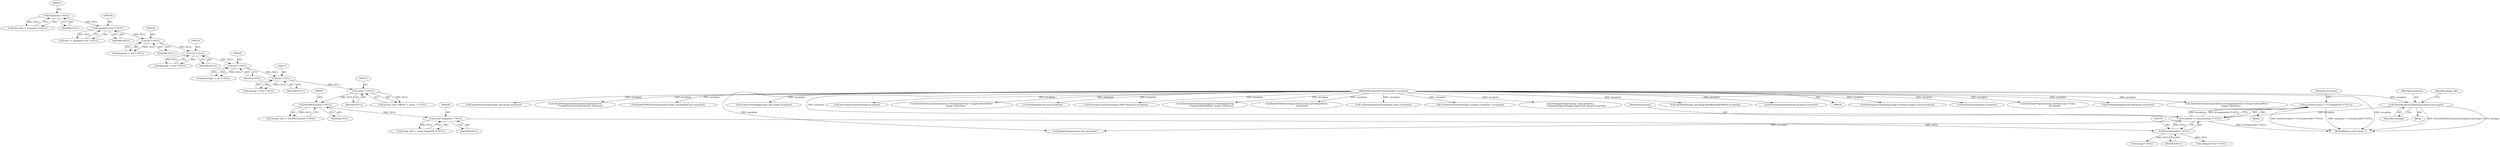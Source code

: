 digraph "0_ImageMagick_16916c8979c32765c542e216b31cee2671b7afe7@API" {
"1000315" [label="(Call,assert(exception != (ExceptionInfo *) NULL))"];
"1000316" [label="(Call,exception != (ExceptionInfo *) NULL)"];
"1000255" [label="(Call,ThrowReaderException((exception),(message)))"];
"1000144" [label="(MethodParameterIn,ExceptionInfo *exception)"];
"1000318" [label="(Call,(ExceptionInfo *) NULL)"];
"1000291" [label="(Call,(const ImageInfo *) NULL)"];
"1000246" [label="(Call,(DCMStreamInfo *) NULL)"];
"1000230" [label="(Call,(ssize_t *) NULL)"];
"1000216" [label="(Call,(int *) NULL)"];
"1000204" [label="(Call,(int *) NULL)"];
"1000192" [label="(Call,(int *) NULL)"];
"1000180" [label="(Call,(int *) NULL)"];
"1000168" [label="(Call,(unsigned char *) NULL)"];
"1000152" [label="(Call,(Quantum *) NULL)"];
"1003491" [label="(Call,SetImageExtent(image,image->columns,image->rows,exception))"];
"1004325" [label="(Call,SetImageGray(image,exception))"];
"1000317" [label="(Identifier,exception)"];
"1000329" [label="(Call,AcquireImage(image_info,exception))"];
"1002459" [label="(Call,SetImageProperty(image,attribute,(char *) data,\n                    exception))"];
"1000194" [label="(Identifier,NULL)"];
"1003512" [label="(Call,SetImageBackgroundColor(image,exception))"];
"1000145" [label="(Block,)"];
"1002587" [label="(Call,ThrowFileException(exception,CorruptImageError,\"UnexpectedEndOfFile\",\n            image->filename))"];
"1000180" [label="(Call,(int *) NULL)"];
"1000226" [label="(Call,stream_info->offsets != (ssize_t *) NULL)"];
"1000232" [label="(Identifier,NULL)"];
"1004422" [label="(Call,AcquireNextImage(image_info,image,exception))"];
"1002938" [label="(Call,ThrowFileException(exception,FileOpenError,\n                \"UnableToCreateTemporaryFile\",filename))"];
"1004272" [label="(Call,ReadDCMPixels(image,&info,stream_info,MagickTrue,exception))"];
"1000256" [label="(Identifier,exception)"];
"1004379" [label="(Call,AcquireNextImage(image_info,image,exception))"];
"1000214" [label="(Call,redmap != (int *) NULL)"];
"1000170" [label="(Identifier,NULL)"];
"1000246" [label="(Call,(DCMStreamInfo *) NULL)"];
"1000255" [label="(Call,ThrowReaderException((exception),(message)))"];
"1004131" [label="(Call,SyncAuthenticPixels(image,exception))"];
"1000257" [label="(Identifier,message)"];
"1000154" [label="(Identifier,NULL)"];
"1000290" [label="(Identifier,image_info)"];
"1000291" [label="(Call,(const ImageInfo *) NULL)"];
"1004341" [label="(Call,ThrowFileException(exception,CorruptImageError,\"UnexpectedEndOfFile\",\n            image->filename))"];
"1000178" [label="(Call,graymap != (int *) NULL)"];
"1003013" [label="(Call,ReadImage(read_info,exception))"];
"1000166" [label="(Call,data != (unsigned char *) NULL)"];
"1000148" [label="(Call,info.scale != (Quantum *) NULL)"];
"1000318" [label="(Call,(ExceptionInfo *) NULL)"];
"1000192" [label="(Call,(int *) NULL)"];
"1000244" [label="(Call,stream_info != (DCMStreamInfo *) NULL)"];
"1000168" [label="(Call,(unsigned char *) NULL)"];
"1004331" [label="(Call,SetImageColorspace(image,GRAYColorspace,exception))"];
"1000146" [label="(Block,)"];
"1002963" [label="(Call,ThrowFileException(exception,CorruptImageError,\n                  \"UnexpectedEndOfFile\",image->filename))"];
"1000289" [label="(Call,image_info != (const ImageInfo *) NULL)"];
"1000190" [label="(Call,bluemap != (int *) NULL)"];
"1004316" [label="(Call,ReadDCMPixels(image,&info,stream_info,MagickFalse,\n                exception))"];
"1004568" [label="(MethodReturn,static Image *)"];
"1000315" [label="(Call,assert(exception != (ExceptionInfo *) NULL))"];
"1000324" [label="(Identifier,exception)"];
"1003548" [label="(Call,AcquireImageColormap(image,colors,exception))"];
"1000202" [label="(Call,greenmap != (int *) NULL)"];
"1004040" [label="(Call,GetAuthenticPixels(image,0,y,image->columns,1,exception))"];
"1000349" [label="(Call,(Image *) NULL)"];
"1000320" [label="(Identifier,NULL)"];
"1000218" [label="(Identifier,NULL)"];
"1000316" [label="(Call,exception != (ExceptionInfo *) NULL)"];
"1000248" [label="(Identifier,NULL)"];
"1000182" [label="(Identifier,NULL)"];
"1003038" [label="(Call,SetImageProperty(jpeg_image,property,\n                  GetImageProperty(image,property,exception),exception))"];
"1000293" [label="(Identifier,NULL)"];
"1000204" [label="(Call,(int *) NULL)"];
"1000334" [label="(Call,OpenBlob(image_info,image,ReadBinaryBlobMode,exception))"];
"1000216" [label="(Call,(int *) NULL)"];
"1000144" [label="(MethodParameterIn,ExceptionInfo *exception)"];
"1000206" [label="(Identifier,NULL)"];
"1000230" [label="(Call,(ssize_t *) NULL)"];
"1003041" [label="(Call,GetImageProperty(image,property,exception))"];
"1000372" [label="(Call,(unsigned char *) NULL)"];
"1000152" [label="(Call,(Quantum *) NULL)"];
"1000315" -> "1000145"  [label="AST: "];
"1000315" -> "1000316"  [label="CFG: "];
"1000316" -> "1000315"  [label="AST: "];
"1000324" -> "1000315"  [label="CFG: "];
"1000315" -> "1004568"  [label="DDG: assert(exception != (ExceptionInfo *) NULL)"];
"1000315" -> "1004568"  [label="DDG: exception != (ExceptionInfo *) NULL"];
"1000316" -> "1000315"  [label="DDG: exception"];
"1000316" -> "1000315"  [label="DDG: (ExceptionInfo *) NULL"];
"1000316" -> "1000318"  [label="CFG: "];
"1000317" -> "1000316"  [label="AST: "];
"1000318" -> "1000316"  [label="AST: "];
"1000316" -> "1004568"  [label="DDG: (ExceptionInfo *) NULL"];
"1000255" -> "1000316"  [label="DDG: exception"];
"1000144" -> "1000316"  [label="DDG: exception"];
"1000318" -> "1000316"  [label="DDG: NULL"];
"1000316" -> "1000329"  [label="DDG: exception"];
"1000255" -> "1000146"  [label="AST: "];
"1000255" -> "1000257"  [label="CFG: "];
"1000256" -> "1000255"  [label="AST: "];
"1000257" -> "1000255"  [label="AST: "];
"1000290" -> "1000255"  [label="CFG: "];
"1000255" -> "1004568"  [label="DDG: ThrowReaderException((exception),(message))"];
"1000255" -> "1004568"  [label="DDG: message"];
"1000144" -> "1000255"  [label="DDG: exception"];
"1000144" -> "1000142"  [label="AST: "];
"1000144" -> "1004568"  [label="DDG: exception"];
"1000144" -> "1000329"  [label="DDG: exception"];
"1000144" -> "1000334"  [label="DDG: exception"];
"1000144" -> "1002459"  [label="DDG: exception"];
"1000144" -> "1002587"  [label="DDG: exception"];
"1000144" -> "1002938"  [label="DDG: exception"];
"1000144" -> "1002963"  [label="DDG: exception"];
"1000144" -> "1003013"  [label="DDG: exception"];
"1000144" -> "1003041"  [label="DDG: exception"];
"1000144" -> "1003038"  [label="DDG: exception"];
"1000144" -> "1003491"  [label="DDG: exception"];
"1000144" -> "1003512"  [label="DDG: exception"];
"1000144" -> "1003548"  [label="DDG: exception"];
"1000144" -> "1004040"  [label="DDG: exception"];
"1000144" -> "1004131"  [label="DDG: exception"];
"1000144" -> "1004272"  [label="DDG: exception"];
"1000144" -> "1004316"  [label="DDG: exception"];
"1000144" -> "1004325"  [label="DDG: exception"];
"1000144" -> "1004331"  [label="DDG: exception"];
"1000144" -> "1004341"  [label="DDG: exception"];
"1000144" -> "1004379"  [label="DDG: exception"];
"1000144" -> "1004422"  [label="DDG: exception"];
"1000318" -> "1000320"  [label="CFG: "];
"1000319" -> "1000318"  [label="AST: "];
"1000320" -> "1000318"  [label="AST: "];
"1000291" -> "1000318"  [label="DDG: NULL"];
"1000318" -> "1000349"  [label="DDG: NULL"];
"1000318" -> "1000372"  [label="DDG: NULL"];
"1000291" -> "1000289"  [label="AST: "];
"1000291" -> "1000293"  [label="CFG: "];
"1000292" -> "1000291"  [label="AST: "];
"1000293" -> "1000291"  [label="AST: "];
"1000289" -> "1000291"  [label="CFG: "];
"1000291" -> "1000289"  [label="DDG: NULL"];
"1000246" -> "1000291"  [label="DDG: NULL"];
"1000246" -> "1000244"  [label="AST: "];
"1000246" -> "1000248"  [label="CFG: "];
"1000247" -> "1000246"  [label="AST: "];
"1000248" -> "1000246"  [label="AST: "];
"1000244" -> "1000246"  [label="CFG: "];
"1000246" -> "1000244"  [label="DDG: NULL"];
"1000230" -> "1000246"  [label="DDG: NULL"];
"1000230" -> "1000226"  [label="AST: "];
"1000230" -> "1000232"  [label="CFG: "];
"1000231" -> "1000230"  [label="AST: "];
"1000232" -> "1000230"  [label="AST: "];
"1000226" -> "1000230"  [label="CFG: "];
"1000230" -> "1000226"  [label="DDG: NULL"];
"1000216" -> "1000230"  [label="DDG: NULL"];
"1000216" -> "1000214"  [label="AST: "];
"1000216" -> "1000218"  [label="CFG: "];
"1000217" -> "1000216"  [label="AST: "];
"1000218" -> "1000216"  [label="AST: "];
"1000214" -> "1000216"  [label="CFG: "];
"1000216" -> "1000214"  [label="DDG: NULL"];
"1000204" -> "1000216"  [label="DDG: NULL"];
"1000204" -> "1000202"  [label="AST: "];
"1000204" -> "1000206"  [label="CFG: "];
"1000205" -> "1000204"  [label="AST: "];
"1000206" -> "1000204"  [label="AST: "];
"1000202" -> "1000204"  [label="CFG: "];
"1000204" -> "1000202"  [label="DDG: NULL"];
"1000192" -> "1000204"  [label="DDG: NULL"];
"1000192" -> "1000190"  [label="AST: "];
"1000192" -> "1000194"  [label="CFG: "];
"1000193" -> "1000192"  [label="AST: "];
"1000194" -> "1000192"  [label="AST: "];
"1000190" -> "1000192"  [label="CFG: "];
"1000192" -> "1000190"  [label="DDG: NULL"];
"1000180" -> "1000192"  [label="DDG: NULL"];
"1000180" -> "1000178"  [label="AST: "];
"1000180" -> "1000182"  [label="CFG: "];
"1000181" -> "1000180"  [label="AST: "];
"1000182" -> "1000180"  [label="AST: "];
"1000178" -> "1000180"  [label="CFG: "];
"1000180" -> "1000178"  [label="DDG: NULL"];
"1000168" -> "1000180"  [label="DDG: NULL"];
"1000168" -> "1000166"  [label="AST: "];
"1000168" -> "1000170"  [label="CFG: "];
"1000169" -> "1000168"  [label="AST: "];
"1000170" -> "1000168"  [label="AST: "];
"1000166" -> "1000168"  [label="CFG: "];
"1000168" -> "1000166"  [label="DDG: NULL"];
"1000152" -> "1000168"  [label="DDG: NULL"];
"1000152" -> "1000148"  [label="AST: "];
"1000152" -> "1000154"  [label="CFG: "];
"1000153" -> "1000152"  [label="AST: "];
"1000154" -> "1000152"  [label="AST: "];
"1000148" -> "1000152"  [label="CFG: "];
"1000152" -> "1000148"  [label="DDG: NULL"];
}

